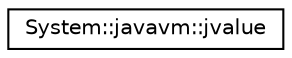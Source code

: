 digraph G
{
  edge [fontname="Helvetica",fontsize="10",labelfontname="Helvetica",labelfontsize="10"];
  node [fontname="Helvetica",fontsize="10",shape=record];
  rankdir="LR";
  Node1 [label="System::javavm::jvalue",height=0.2,width=0.4,color="black", fillcolor="white", style="filled",URL="$union_system_1_1javavm_1_1jvalue.html"];
}
